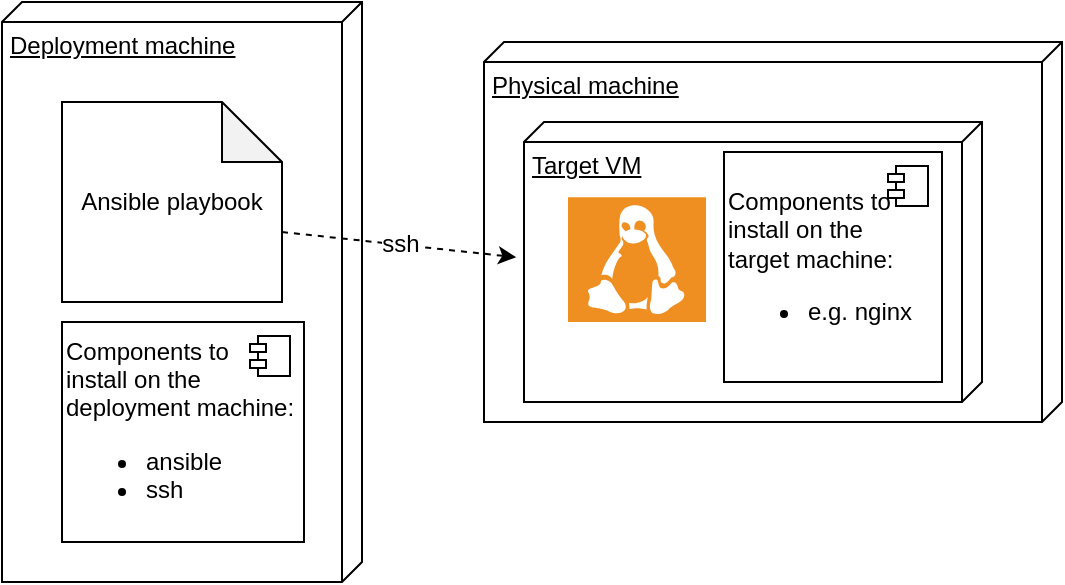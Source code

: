 <mxfile version="14.1.8" type="device"><diagram id="ZENX22jPQ9WWM-mlsIhq" name="Page-1"><mxGraphModel dx="1106" dy="-166" grid="1" gridSize="10" guides="1" tooltips="1" connect="1" arrows="1" fold="1" page="1" pageScale="1" pageWidth="827" pageHeight="1169" math="0" shadow="0"><root><mxCell id="0"/><mxCell id="1" parent="0"/><mxCell id="AzwzDgRtd2_zWaBt7K1M-6" value="Physical machine" style="verticalAlign=top;align=left;spacingTop=8;spacingLeft=2;spacingRight=12;shape=cube;size=10;direction=south;fontStyle=4;html=1;fontSize=12;" vertex="1" parent="1"><mxGeometry x="290" y="1200" width="289" height="190" as="geometry"/></mxCell><mxCell id="AzwzDgRtd2_zWaBt7K1M-7" value="Target VM" style="verticalAlign=top;align=left;spacingTop=8;spacingLeft=2;spacingRight=12;shape=cube;size=10;direction=south;fontStyle=4;html=1;fontSize=12;" vertex="1" parent="1"><mxGeometry x="310" y="1240" width="229" height="140" as="geometry"/></mxCell><mxCell id="AzwzDgRtd2_zWaBt7K1M-8" value="Deployment machine" style="verticalAlign=top;align=left;spacingTop=8;spacingLeft=2;spacingRight=12;shape=cube;size=10;direction=south;fontStyle=4;html=1;fontSize=12;" vertex="1" parent="1"><mxGeometry x="49" y="1180" width="180" height="290" as="geometry"/></mxCell><mxCell id="AzwzDgRtd2_zWaBt7K1M-9" value="Ansible playbook" style="shape=note;whiteSpace=wrap;html=1;backgroundOutline=1;darkOpacity=0.05;fontSize=12;" vertex="1" parent="1"><mxGeometry x="79" y="1230" width="110" height="100" as="geometry"/></mxCell><mxCell id="AzwzDgRtd2_zWaBt7K1M-10" value="ssh" style="endArrow=classic;html=1;fontSize=12;exitX=0;exitY=0;exitDx=110;exitDy=65;exitPerimeter=0;entryX=0.483;entryY=1.017;entryDx=0;entryDy=0;entryPerimeter=0;dashed=1;" edge="1" parent="1" source="AzwzDgRtd2_zWaBt7K1M-9" target="AzwzDgRtd2_zWaBt7K1M-7"><mxGeometry width="50" height="50" relative="1" as="geometry"><mxPoint x="469" y="1320" as="sourcePoint"/><mxPoint x="519" y="1270" as="targetPoint"/></mxGeometry></mxCell><mxCell id="AzwzDgRtd2_zWaBt7K1M-11" value="Components to&lt;br&gt;install on the&lt;br&gt;deployment machine:&lt;br&gt;&lt;ul&gt;&lt;li&gt;&lt;span&gt;ansible&lt;/span&gt;&lt;/li&gt;&lt;li&gt;&lt;span&gt;ssh&lt;/span&gt;&lt;/li&gt;&lt;/ul&gt;" style="html=1;dropTarget=0;fontSize=12;align=left;" vertex="1" parent="1"><mxGeometry x="79" y="1340" width="121" height="110" as="geometry"/></mxCell><mxCell id="AzwzDgRtd2_zWaBt7K1M-12" value="" style="shape=module;jettyWidth=8;jettyHeight=4;" vertex="1" parent="AzwzDgRtd2_zWaBt7K1M-11"><mxGeometry x="1" width="20" height="20" relative="1" as="geometry"><mxPoint x="-27" y="7" as="offset"/></mxGeometry></mxCell><mxCell id="AzwzDgRtd2_zWaBt7K1M-13" value="" style="shadow=0;dashed=0;html=1;strokeColor=none;fillColor=#EF8F21;labelPosition=center;verticalLabelPosition=bottom;verticalAlign=top;align=center;outlineConnect=0;shape=mxgraph.veeam.linux;" vertex="1" parent="1"><mxGeometry x="332" y="1277.6" width="69" height="62.4" as="geometry"/></mxCell><mxCell id="AzwzDgRtd2_zWaBt7K1M-14" value="Components to&lt;br&gt;install on the&lt;br&gt;target machine:&lt;br&gt;&lt;ul&gt;&lt;li&gt;&lt;span&gt;e.g. nginx&lt;/span&gt;&lt;/li&gt;&lt;/ul&gt;" style="html=1;dropTarget=0;fontSize=12;align=left;" vertex="1" parent="1"><mxGeometry x="410" y="1255" width="109" height="115" as="geometry"/></mxCell><mxCell id="AzwzDgRtd2_zWaBt7K1M-15" value="" style="shape=module;jettyWidth=8;jettyHeight=4;" vertex="1" parent="AzwzDgRtd2_zWaBt7K1M-14"><mxGeometry x="1" width="20" height="20" relative="1" as="geometry"><mxPoint x="-27" y="7" as="offset"/></mxGeometry></mxCell></root></mxGraphModel></diagram></mxfile>